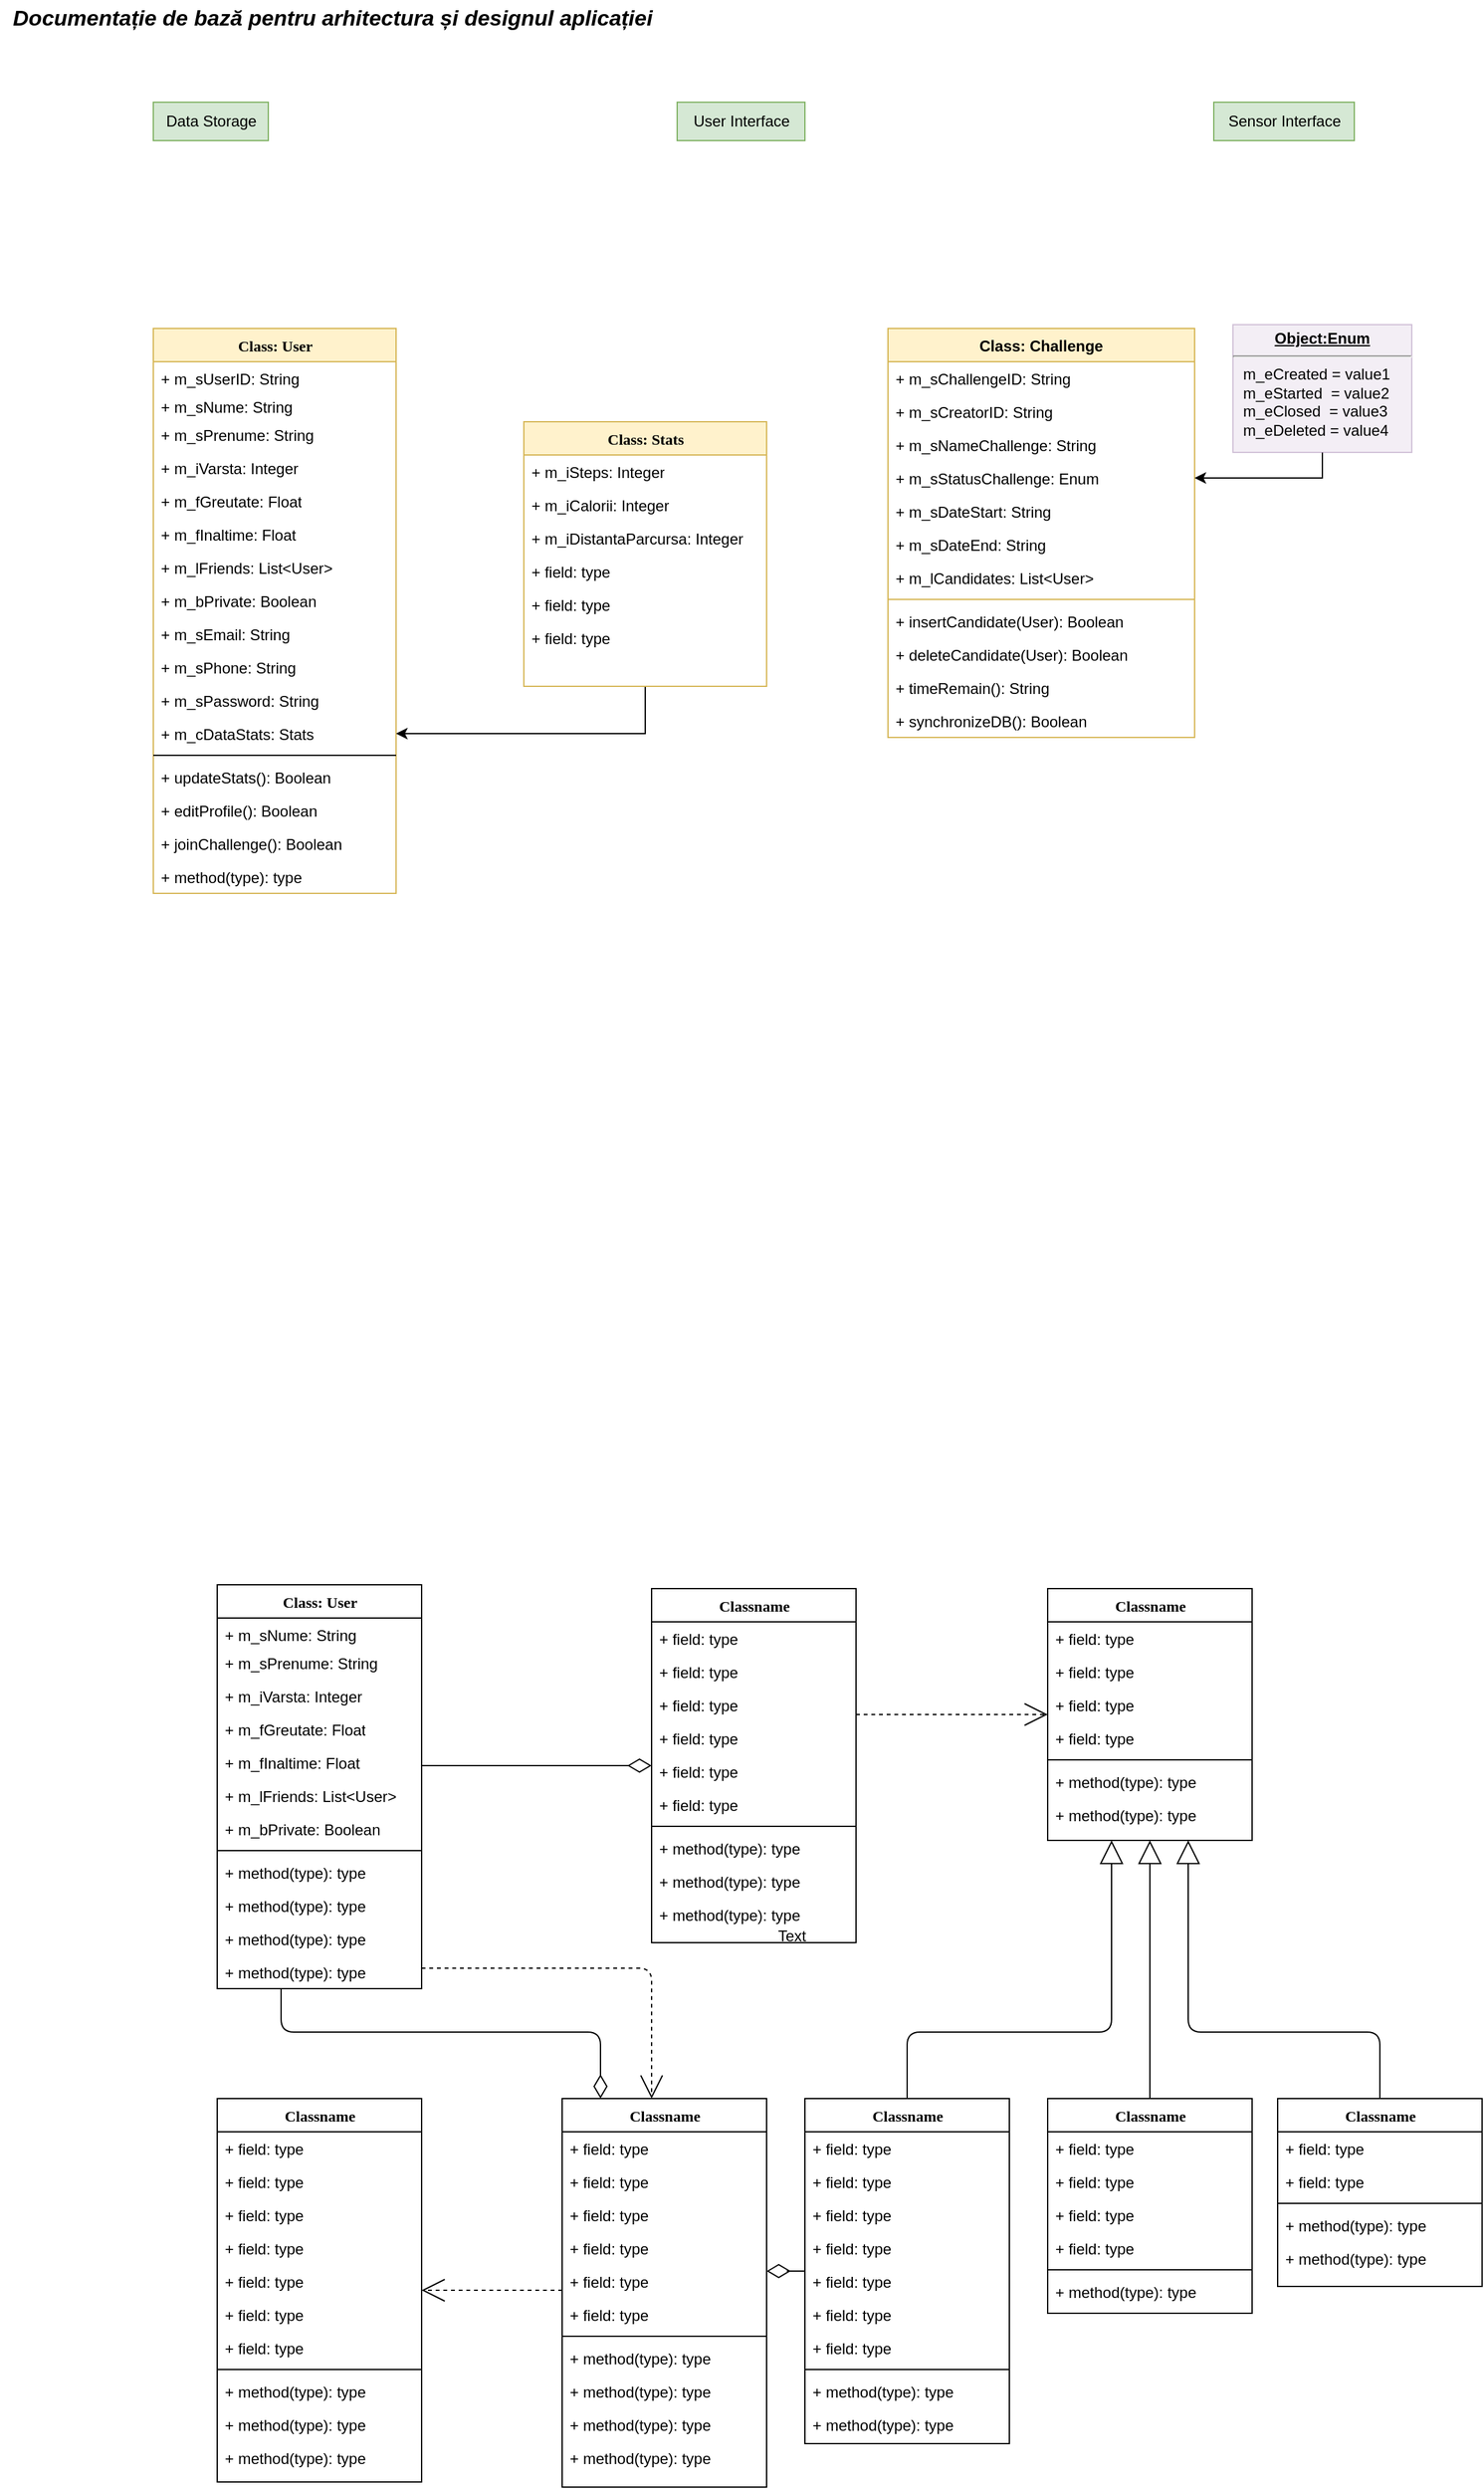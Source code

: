 <mxfile version="21.1.8" type="github">
  <diagram name="Page-1" id="9f46799a-70d6-7492-0946-bef42562c5a5">
    <mxGraphModel dx="1066" dy="688" grid="1" gridSize="10" guides="1" tooltips="1" connect="1" arrows="1" fold="1" page="1" pageScale="1" pageWidth="1100" pageHeight="850" background="none" math="0" shadow="0">
      <root>
        <mxCell id="0" />
        <mxCell id="1" parent="0" />
        <mxCell id="78961159f06e98e8-17" value="Class:&amp;nbsp;User" style="swimlane;html=1;fontStyle=1;align=center;verticalAlign=top;childLayout=stackLayout;horizontal=1;startSize=26;horizontalStack=0;resizeParent=1;resizeLast=0;collapsible=1;marginBottom=0;swimlaneFillColor=#ffffff;rounded=0;shadow=0;comic=0;labelBackgroundColor=none;strokeWidth=1;fillColor=#fff2cc;fontFamily=Verdana;fontSize=12;strokeColor=#d6b656;" parent="1" vertex="1">
          <mxGeometry x="130" y="267" width="190" height="442" as="geometry">
            <mxRectangle x="130" y="267" width="120" height="30" as="alternateBounds" />
          </mxGeometry>
        </mxCell>
        <mxCell id="PgpVy3qhjqFu6Ig5Q84F-208" value="+ m_sUserID: String" style="text;html=1;strokeColor=none;fillColor=none;align=left;verticalAlign=top;spacingLeft=4;spacingRight=4;whiteSpace=wrap;overflow=hidden;rotatable=0;points=[[0,0.5],[1,0.5]];portConstraint=eastwest;" vertex="1" parent="78961159f06e98e8-17">
          <mxGeometry y="26" width="190" height="22" as="geometry" />
        </mxCell>
        <mxCell id="78961159f06e98e8-21" value="+ m_sNume: String" style="text;html=1;strokeColor=none;fillColor=none;align=left;verticalAlign=top;spacingLeft=4;spacingRight=4;whiteSpace=wrap;overflow=hidden;rotatable=0;points=[[0,0.5],[1,0.5]];portConstraint=eastwest;" parent="78961159f06e98e8-17" vertex="1">
          <mxGeometry y="48" width="190" height="22" as="geometry" />
        </mxCell>
        <mxCell id="78961159f06e98e8-23" value="+ m_sPrenume: String" style="text;html=1;strokeColor=none;fillColor=none;align=left;verticalAlign=top;spacingLeft=4;spacingRight=4;whiteSpace=wrap;overflow=hidden;rotatable=0;points=[[0,0.5],[1,0.5]];portConstraint=eastwest;" parent="78961159f06e98e8-17" vertex="1">
          <mxGeometry y="70" width="190" height="26" as="geometry" />
        </mxCell>
        <mxCell id="78961159f06e98e8-25" value="+ m_iVarsta: Integer" style="text;html=1;strokeColor=none;fillColor=none;align=left;verticalAlign=top;spacingLeft=4;spacingRight=4;whiteSpace=wrap;overflow=hidden;rotatable=0;points=[[0,0.5],[1,0.5]];portConstraint=eastwest;" parent="78961159f06e98e8-17" vertex="1">
          <mxGeometry y="96" width="190" height="26" as="geometry" />
        </mxCell>
        <mxCell id="78961159f06e98e8-26" value="+ m_fGreutate: Float" style="text;html=1;strokeColor=none;fillColor=none;align=left;verticalAlign=top;spacingLeft=4;spacingRight=4;whiteSpace=wrap;overflow=hidden;rotatable=0;points=[[0,0.5],[1,0.5]];portConstraint=eastwest;" parent="78961159f06e98e8-17" vertex="1">
          <mxGeometry y="122" width="190" height="26" as="geometry" />
        </mxCell>
        <mxCell id="78961159f06e98e8-24" value="+ m_fInaltime: Float" style="text;html=1;strokeColor=none;fillColor=none;align=left;verticalAlign=top;spacingLeft=4;spacingRight=4;whiteSpace=wrap;overflow=hidden;rotatable=0;points=[[0,0.5],[1,0.5]];portConstraint=eastwest;" parent="78961159f06e98e8-17" vertex="1">
          <mxGeometry y="148" width="190" height="26" as="geometry" />
        </mxCell>
        <mxCell id="PgpVy3qhjqFu6Ig5Q84F-9" value="+ m_lFriends: List&amp;lt;User&amp;gt;" style="text;strokeColor=none;fillColor=none;align=left;verticalAlign=top;spacingLeft=4;spacingRight=4;overflow=hidden;rotatable=0;points=[[0,0.5],[1,0.5]];portConstraint=eastwest;whiteSpace=wrap;html=1;" vertex="1" parent="78961159f06e98e8-17">
          <mxGeometry y="174" width="190" height="26" as="geometry" />
        </mxCell>
        <mxCell id="PgpVy3qhjqFu6Ig5Q84F-10" value="+ m_bPrivate: Boolean" style="text;strokeColor=none;fillColor=none;align=left;verticalAlign=top;spacingLeft=4;spacingRight=4;overflow=hidden;rotatable=0;points=[[0,0.5],[1,0.5]];portConstraint=eastwest;whiteSpace=wrap;html=1;" vertex="1" parent="78961159f06e98e8-17">
          <mxGeometry y="200" width="190" height="26" as="geometry" />
        </mxCell>
        <mxCell id="PgpVy3qhjqFu6Ig5Q84F-209" value="+ m_sEmail: String" style="text;strokeColor=none;fillColor=none;align=left;verticalAlign=top;spacingLeft=4;spacingRight=4;overflow=hidden;rotatable=0;points=[[0,0.5],[1,0.5]];portConstraint=eastwest;whiteSpace=wrap;html=1;" vertex="1" parent="78961159f06e98e8-17">
          <mxGeometry y="226" width="190" height="26" as="geometry" />
        </mxCell>
        <mxCell id="PgpVy3qhjqFu6Ig5Q84F-210" value="+ m_sPhone: String" style="text;strokeColor=none;fillColor=none;align=left;verticalAlign=top;spacingLeft=4;spacingRight=4;overflow=hidden;rotatable=0;points=[[0,0.5],[1,0.5]];portConstraint=eastwest;whiteSpace=wrap;html=1;" vertex="1" parent="78961159f06e98e8-17">
          <mxGeometry y="252" width="190" height="26" as="geometry" />
        </mxCell>
        <mxCell id="PgpVy3qhjqFu6Ig5Q84F-211" value="+ m_sPassword: String" style="text;strokeColor=none;fillColor=none;align=left;verticalAlign=top;spacingLeft=4;spacingRight=4;overflow=hidden;rotatable=0;points=[[0,0.5],[1,0.5]];portConstraint=eastwest;whiteSpace=wrap;html=1;" vertex="1" parent="78961159f06e98e8-17">
          <mxGeometry y="278" width="190" height="26" as="geometry" />
        </mxCell>
        <mxCell id="PgpVy3qhjqFu6Ig5Q84F-212" value="+ m_cDataStats: Stats&amp;nbsp;" style="text;strokeColor=none;fillColor=none;align=left;verticalAlign=top;spacingLeft=4;spacingRight=4;overflow=hidden;rotatable=0;points=[[0,0.5],[1,0.5]];portConstraint=eastwest;whiteSpace=wrap;html=1;" vertex="1" parent="78961159f06e98e8-17">
          <mxGeometry y="304" width="190" height="26" as="geometry" />
        </mxCell>
        <mxCell id="78961159f06e98e8-19" value="" style="line;html=1;strokeWidth=1;fillColor=none;align=left;verticalAlign=middle;spacingTop=-1;spacingLeft=3;spacingRight=3;rotatable=0;labelPosition=right;points=[];portConstraint=eastwest;" parent="78961159f06e98e8-17" vertex="1">
          <mxGeometry y="330" width="190" height="8" as="geometry" />
        </mxCell>
        <mxCell id="78961159f06e98e8-20" value="+ updateStats(): Boolean" style="text;html=1;strokeColor=none;fillColor=none;align=left;verticalAlign=top;spacingLeft=4;spacingRight=4;whiteSpace=wrap;overflow=hidden;rotatable=0;points=[[0,0.5],[1,0.5]];portConstraint=eastwest;" parent="78961159f06e98e8-17" vertex="1">
          <mxGeometry y="338" width="190" height="26" as="geometry" />
        </mxCell>
        <mxCell id="78961159f06e98e8-27" value="+ editProfile(): Boolean" style="text;html=1;strokeColor=none;fillColor=none;align=left;verticalAlign=top;spacingLeft=4;spacingRight=4;whiteSpace=wrap;overflow=hidden;rotatable=0;points=[[0,0.5],[1,0.5]];portConstraint=eastwest;" parent="78961159f06e98e8-17" vertex="1">
          <mxGeometry y="364" width="190" height="26" as="geometry" />
        </mxCell>
        <mxCell id="PgpVy3qhjqFu6Ig5Q84F-15" value="+ joinChallenge(): Boolean" style="text;html=1;strokeColor=none;fillColor=none;align=left;verticalAlign=top;spacingLeft=4;spacingRight=4;whiteSpace=wrap;overflow=hidden;rotatable=0;points=[[0,0.5],[1,0.5]];portConstraint=eastwest;" vertex="1" parent="78961159f06e98e8-17">
          <mxGeometry y="390" width="190" height="26" as="geometry" />
        </mxCell>
        <mxCell id="PgpVy3qhjqFu6Ig5Q84F-12" value="+ method(type): type" style="text;html=1;strokeColor=none;fillColor=none;align=left;verticalAlign=top;spacingLeft=4;spacingRight=4;whiteSpace=wrap;overflow=hidden;rotatable=0;points=[[0,0.5],[1,0.5]];portConstraint=eastwest;" vertex="1" parent="78961159f06e98e8-17">
          <mxGeometry y="416" width="190" height="26" as="geometry" />
        </mxCell>
        <mxCell id="PgpVy3qhjqFu6Ig5Q84F-221" style="edgeStyle=orthogonalEdgeStyle;rounded=0;orthogonalLoop=1;jettySize=auto;html=1;" edge="1" parent="1" source="78961159f06e98e8-30" target="PgpVy3qhjqFu6Ig5Q84F-212">
          <mxGeometry relative="1" as="geometry" />
        </mxCell>
        <mxCell id="78961159f06e98e8-30" value="Class: Stats" style="swimlane;html=1;fontStyle=1;align=center;verticalAlign=top;childLayout=stackLayout;horizontal=1;startSize=26;horizontalStack=0;resizeParent=1;resizeLast=0;collapsible=1;marginBottom=0;swimlaneFillColor=#ffffff;rounded=0;shadow=0;comic=0;labelBackgroundColor=none;strokeWidth=1;fillColor=#fff2cc;fontFamily=Verdana;fontSize=12;strokeColor=#d6b656;" parent="1" vertex="1">
          <mxGeometry x="420" y="340" width="190" height="207" as="geometry" />
        </mxCell>
        <mxCell id="78961159f06e98e8-31" value="+ m_iSteps: Integer" style="text;html=1;strokeColor=none;fillColor=none;align=left;verticalAlign=top;spacingLeft=4;spacingRight=4;whiteSpace=wrap;overflow=hidden;rotatable=0;points=[[0,0.5],[1,0.5]];portConstraint=eastwest;" parent="78961159f06e98e8-30" vertex="1">
          <mxGeometry y="26" width="190" height="26" as="geometry" />
        </mxCell>
        <mxCell id="78961159f06e98e8-32" value="+ m_iCalorii: Integer" style="text;html=1;strokeColor=none;fillColor=none;align=left;verticalAlign=top;spacingLeft=4;spacingRight=4;whiteSpace=wrap;overflow=hidden;rotatable=0;points=[[0,0.5],[1,0.5]];portConstraint=eastwest;" parent="78961159f06e98e8-30" vertex="1">
          <mxGeometry y="52" width="190" height="26" as="geometry" />
        </mxCell>
        <mxCell id="78961159f06e98e8-33" value="+ m_iDistantaParcursa: Integer" style="text;html=1;strokeColor=none;fillColor=none;align=left;verticalAlign=top;spacingLeft=4;spacingRight=4;whiteSpace=wrap;overflow=hidden;rotatable=0;points=[[0,0.5],[1,0.5]];portConstraint=eastwest;" parent="78961159f06e98e8-30" vertex="1">
          <mxGeometry y="78" width="190" height="26" as="geometry" />
        </mxCell>
        <mxCell id="78961159f06e98e8-34" value="+ field: type" style="text;html=1;strokeColor=none;fillColor=none;align=left;verticalAlign=top;spacingLeft=4;spacingRight=4;whiteSpace=wrap;overflow=hidden;rotatable=0;points=[[0,0.5],[1,0.5]];portConstraint=eastwest;" parent="78961159f06e98e8-30" vertex="1">
          <mxGeometry y="104" width="190" height="26" as="geometry" />
        </mxCell>
        <mxCell id="78961159f06e98e8-36" value="+ field: type" style="text;html=1;strokeColor=none;fillColor=none;align=left;verticalAlign=top;spacingLeft=4;spacingRight=4;whiteSpace=wrap;overflow=hidden;rotatable=0;points=[[0,0.5],[1,0.5]];portConstraint=eastwest;" parent="78961159f06e98e8-30" vertex="1">
          <mxGeometry y="130" width="190" height="26" as="geometry" />
        </mxCell>
        <mxCell id="78961159f06e98e8-37" value="+ field: type" style="text;html=1;strokeColor=none;fillColor=none;align=left;verticalAlign=top;spacingLeft=4;spacingRight=4;whiteSpace=wrap;overflow=hidden;rotatable=0;points=[[0,0.5],[1,0.5]];portConstraint=eastwest;" parent="78961159f06e98e8-30" vertex="1">
          <mxGeometry y="156" width="190" height="26" as="geometry" />
        </mxCell>
        <mxCell id="PgpVy3qhjqFu6Ig5Q84F-3" value="&lt;b&gt;&lt;i&gt;&lt;font style=&quot;font-size: 17px;&quot;&gt;Documentație de bază pentru arhitectura și designul aplicației&lt;/font&gt;&lt;/i&gt;&lt;/b&gt;" style="text;html=1;align=center;verticalAlign=middle;resizable=0;points=[];autosize=1;strokeColor=none;fillColor=none;" vertex="1" parent="1">
          <mxGeometry x="10" y="10" width="520" height="30" as="geometry" />
        </mxCell>
        <mxCell id="PgpVy3qhjqFu6Ig5Q84F-4" value="Data Storage" style="text;html=1;align=center;verticalAlign=middle;resizable=0;points=[];autosize=1;strokeColor=#82b366;fillColor=#d5e8d4;" vertex="1" parent="1">
          <mxGeometry x="130" y="90" width="90" height="30" as="geometry" />
        </mxCell>
        <mxCell id="PgpVy3qhjqFu6Ig5Q84F-5" value="User Interface" style="text;html=1;align=center;verticalAlign=middle;resizable=0;points=[];autosize=1;strokeColor=#82b366;fillColor=#d5e8d4;" vertex="1" parent="1">
          <mxGeometry x="540" y="90" width="100" height="30" as="geometry" />
        </mxCell>
        <mxCell id="PgpVy3qhjqFu6Ig5Q84F-6" value="Sensor Interface" style="text;html=1;align=center;verticalAlign=middle;resizable=0;points=[];autosize=1;strokeColor=#82b366;fillColor=#d5e8d4;" vertex="1" parent="1">
          <mxGeometry x="960" y="90" width="110" height="30" as="geometry" />
        </mxCell>
        <mxCell id="PgpVy3qhjqFu6Ig5Q84F-106" style="edgeStyle=orthogonalEdgeStyle;html=1;labelBackgroundColor=none;startFill=0;startSize=8;endArrow=open;endFill=0;endSize=16;fontFamily=Verdana;fontSize=12;dashed=1;" edge="1" parent="1" source="PgpVy3qhjqFu6Ig5Q84F-108" target="PgpVy3qhjqFu6Ig5Q84F-155">
          <mxGeometry relative="1" as="geometry">
            <Array as="points">
              <mxPoint x="280" y="1550" />
              <mxPoint x="520" y="1550" />
            </Array>
          </mxGeometry>
        </mxCell>
        <mxCell id="PgpVy3qhjqFu6Ig5Q84F-107" style="edgeStyle=orthogonalEdgeStyle;html=1;labelBackgroundColor=none;startFill=0;startSize=8;endArrow=diamondThin;endFill=0;endSize=16;fontFamily=Verdana;fontSize=12;" edge="1" parent="1" source="PgpVy3qhjqFu6Ig5Q84F-108" target="PgpVy3qhjqFu6Ig5Q84F-155">
          <mxGeometry relative="1" as="geometry">
            <Array as="points">
              <mxPoint x="230" y="1600" />
              <mxPoint x="480" y="1600" />
            </Array>
          </mxGeometry>
        </mxCell>
        <mxCell id="PgpVy3qhjqFu6Ig5Q84F-108" value="Class:&amp;nbsp;User" style="swimlane;html=1;fontStyle=1;align=center;verticalAlign=top;childLayout=stackLayout;horizontal=1;startSize=26;horizontalStack=0;resizeParent=1;resizeLast=0;collapsible=1;marginBottom=0;swimlaneFillColor=#ffffff;rounded=0;shadow=0;comic=0;labelBackgroundColor=none;strokeWidth=1;fillColor=none;fontFamily=Verdana;fontSize=12" vertex="1" parent="1">
          <mxGeometry x="180" y="1250" width="160" height="316" as="geometry" />
        </mxCell>
        <mxCell id="PgpVy3qhjqFu6Ig5Q84F-109" value="+ m_sNume: String" style="text;html=1;strokeColor=none;fillColor=none;align=left;verticalAlign=top;spacingLeft=4;spacingRight=4;whiteSpace=wrap;overflow=hidden;rotatable=0;points=[[0,0.5],[1,0.5]];portConstraint=eastwest;" vertex="1" parent="PgpVy3qhjqFu6Ig5Q84F-108">
          <mxGeometry y="26" width="160" height="22" as="geometry" />
        </mxCell>
        <mxCell id="PgpVy3qhjqFu6Ig5Q84F-110" value="+ m_sPrenume: String" style="text;html=1;strokeColor=none;fillColor=none;align=left;verticalAlign=top;spacingLeft=4;spacingRight=4;whiteSpace=wrap;overflow=hidden;rotatable=0;points=[[0,0.5],[1,0.5]];portConstraint=eastwest;" vertex="1" parent="PgpVy3qhjqFu6Ig5Q84F-108">
          <mxGeometry y="48" width="160" height="26" as="geometry" />
        </mxCell>
        <mxCell id="PgpVy3qhjqFu6Ig5Q84F-111" value="+ m_iVarsta: Integer" style="text;html=1;strokeColor=none;fillColor=none;align=left;verticalAlign=top;spacingLeft=4;spacingRight=4;whiteSpace=wrap;overflow=hidden;rotatable=0;points=[[0,0.5],[1,0.5]];portConstraint=eastwest;" vertex="1" parent="PgpVy3qhjqFu6Ig5Q84F-108">
          <mxGeometry y="74" width="160" height="26" as="geometry" />
        </mxCell>
        <mxCell id="PgpVy3qhjqFu6Ig5Q84F-112" value="+ m_fGreutate: Float" style="text;html=1;strokeColor=none;fillColor=none;align=left;verticalAlign=top;spacingLeft=4;spacingRight=4;whiteSpace=wrap;overflow=hidden;rotatable=0;points=[[0,0.5],[1,0.5]];portConstraint=eastwest;" vertex="1" parent="PgpVy3qhjqFu6Ig5Q84F-108">
          <mxGeometry y="100" width="160" height="26" as="geometry" />
        </mxCell>
        <mxCell id="PgpVy3qhjqFu6Ig5Q84F-113" value="+ m_fInaltime: Float" style="text;html=1;strokeColor=none;fillColor=none;align=left;verticalAlign=top;spacingLeft=4;spacingRight=4;whiteSpace=wrap;overflow=hidden;rotatable=0;points=[[0,0.5],[1,0.5]];portConstraint=eastwest;" vertex="1" parent="PgpVy3qhjqFu6Ig5Q84F-108">
          <mxGeometry y="126" width="160" height="26" as="geometry" />
        </mxCell>
        <mxCell id="PgpVy3qhjqFu6Ig5Q84F-114" value="+ m_lFriends: List&amp;lt;User&amp;gt;" style="text;strokeColor=none;fillColor=none;align=left;verticalAlign=top;spacingLeft=4;spacingRight=4;overflow=hidden;rotatable=0;points=[[0,0.5],[1,0.5]];portConstraint=eastwest;whiteSpace=wrap;html=1;" vertex="1" parent="PgpVy3qhjqFu6Ig5Q84F-108">
          <mxGeometry y="152" width="160" height="26" as="geometry" />
        </mxCell>
        <mxCell id="PgpVy3qhjqFu6Ig5Q84F-115" value="+ m_bPrivate: Boolean" style="text;strokeColor=none;fillColor=none;align=left;verticalAlign=top;spacingLeft=4;spacingRight=4;overflow=hidden;rotatable=0;points=[[0,0.5],[1,0.5]];portConstraint=eastwest;whiteSpace=wrap;html=1;" vertex="1" parent="PgpVy3qhjqFu6Ig5Q84F-108">
          <mxGeometry y="178" width="160" height="26" as="geometry" />
        </mxCell>
        <mxCell id="PgpVy3qhjqFu6Ig5Q84F-116" value="" style="line;html=1;strokeWidth=1;fillColor=none;align=left;verticalAlign=middle;spacingTop=-1;spacingLeft=3;spacingRight=3;rotatable=0;labelPosition=right;points=[];portConstraint=eastwest;" vertex="1" parent="PgpVy3qhjqFu6Ig5Q84F-108">
          <mxGeometry y="204" width="160" height="8" as="geometry" />
        </mxCell>
        <mxCell id="PgpVy3qhjqFu6Ig5Q84F-117" value="+ method(type): type" style="text;html=1;strokeColor=none;fillColor=none;align=left;verticalAlign=top;spacingLeft=4;spacingRight=4;whiteSpace=wrap;overflow=hidden;rotatable=0;points=[[0,0.5],[1,0.5]];portConstraint=eastwest;" vertex="1" parent="PgpVy3qhjqFu6Ig5Q84F-108">
          <mxGeometry y="212" width="160" height="26" as="geometry" />
        </mxCell>
        <mxCell id="PgpVy3qhjqFu6Ig5Q84F-118" value="+ method(type): type" style="text;html=1;strokeColor=none;fillColor=none;align=left;verticalAlign=top;spacingLeft=4;spacingRight=4;whiteSpace=wrap;overflow=hidden;rotatable=0;points=[[0,0.5],[1,0.5]];portConstraint=eastwest;" vertex="1" parent="PgpVy3qhjqFu6Ig5Q84F-108">
          <mxGeometry y="238" width="160" height="26" as="geometry" />
        </mxCell>
        <mxCell id="PgpVy3qhjqFu6Ig5Q84F-119" value="+ method(type): type" style="text;html=1;strokeColor=none;fillColor=none;align=left;verticalAlign=top;spacingLeft=4;spacingRight=4;whiteSpace=wrap;overflow=hidden;rotatable=0;points=[[0,0.5],[1,0.5]];portConstraint=eastwest;" vertex="1" parent="PgpVy3qhjqFu6Ig5Q84F-108">
          <mxGeometry y="264" width="160" height="26" as="geometry" />
        </mxCell>
        <mxCell id="PgpVy3qhjqFu6Ig5Q84F-120" value="+ method(type): type" style="text;html=1;strokeColor=none;fillColor=none;align=left;verticalAlign=top;spacingLeft=4;spacingRight=4;whiteSpace=wrap;overflow=hidden;rotatable=0;points=[[0,0.5],[1,0.5]];portConstraint=eastwest;" vertex="1" parent="PgpVy3qhjqFu6Ig5Q84F-108">
          <mxGeometry y="290" width="160" height="26" as="geometry" />
        </mxCell>
        <mxCell id="PgpVy3qhjqFu6Ig5Q84F-121" style="edgeStyle=elbowEdgeStyle;html=1;labelBackgroundColor=none;startFill=0;startSize=8;endArrow=open;endFill=0;endSize=16;fontFamily=Verdana;fontSize=12;elbow=vertical;dashed=1;" edge="1" parent="1" source="PgpVy3qhjqFu6Ig5Q84F-122" target="PgpVy3qhjqFu6Ig5Q84F-133">
          <mxGeometry relative="1" as="geometry" />
        </mxCell>
        <mxCell id="PgpVy3qhjqFu6Ig5Q84F-122" value="Classname" style="swimlane;html=1;fontStyle=1;align=center;verticalAlign=top;childLayout=stackLayout;horizontal=1;startSize=26;horizontalStack=0;resizeParent=1;resizeLast=0;collapsible=1;marginBottom=0;swimlaneFillColor=#ffffff;rounded=0;shadow=0;comic=0;labelBackgroundColor=none;strokeWidth=1;fillColor=none;fontFamily=Verdana;fontSize=12" vertex="1" parent="1">
          <mxGeometry x="520" y="1253" width="160" height="277" as="geometry" />
        </mxCell>
        <mxCell id="PgpVy3qhjqFu6Ig5Q84F-123" value="+ field: type" style="text;html=1;strokeColor=none;fillColor=none;align=left;verticalAlign=top;spacingLeft=4;spacingRight=4;whiteSpace=wrap;overflow=hidden;rotatable=0;points=[[0,0.5],[1,0.5]];portConstraint=eastwest;" vertex="1" parent="PgpVy3qhjqFu6Ig5Q84F-122">
          <mxGeometry y="26" width="160" height="26" as="geometry" />
        </mxCell>
        <mxCell id="PgpVy3qhjqFu6Ig5Q84F-124" value="+ field: type" style="text;html=1;strokeColor=none;fillColor=none;align=left;verticalAlign=top;spacingLeft=4;spacingRight=4;whiteSpace=wrap;overflow=hidden;rotatable=0;points=[[0,0.5],[1,0.5]];portConstraint=eastwest;" vertex="1" parent="PgpVy3qhjqFu6Ig5Q84F-122">
          <mxGeometry y="52" width="160" height="26" as="geometry" />
        </mxCell>
        <mxCell id="PgpVy3qhjqFu6Ig5Q84F-125" value="+ field: type" style="text;html=1;strokeColor=none;fillColor=none;align=left;verticalAlign=top;spacingLeft=4;spacingRight=4;whiteSpace=wrap;overflow=hidden;rotatable=0;points=[[0,0.5],[1,0.5]];portConstraint=eastwest;" vertex="1" parent="PgpVy3qhjqFu6Ig5Q84F-122">
          <mxGeometry y="78" width="160" height="26" as="geometry" />
        </mxCell>
        <mxCell id="PgpVy3qhjqFu6Ig5Q84F-126" value="+ field: type" style="text;html=1;strokeColor=none;fillColor=none;align=left;verticalAlign=top;spacingLeft=4;spacingRight=4;whiteSpace=wrap;overflow=hidden;rotatable=0;points=[[0,0.5],[1,0.5]];portConstraint=eastwest;" vertex="1" parent="PgpVy3qhjqFu6Ig5Q84F-122">
          <mxGeometry y="104" width="160" height="26" as="geometry" />
        </mxCell>
        <mxCell id="PgpVy3qhjqFu6Ig5Q84F-127" value="+ field: type" style="text;html=1;strokeColor=none;fillColor=none;align=left;verticalAlign=top;spacingLeft=4;spacingRight=4;whiteSpace=wrap;overflow=hidden;rotatable=0;points=[[0,0.5],[1,0.5]];portConstraint=eastwest;" vertex="1" parent="PgpVy3qhjqFu6Ig5Q84F-122">
          <mxGeometry y="130" width="160" height="26" as="geometry" />
        </mxCell>
        <mxCell id="PgpVy3qhjqFu6Ig5Q84F-128" value="+ field: type" style="text;html=1;strokeColor=none;fillColor=none;align=left;verticalAlign=top;spacingLeft=4;spacingRight=4;whiteSpace=wrap;overflow=hidden;rotatable=0;points=[[0,0.5],[1,0.5]];portConstraint=eastwest;" vertex="1" parent="PgpVy3qhjqFu6Ig5Q84F-122">
          <mxGeometry y="156" width="160" height="26" as="geometry" />
        </mxCell>
        <mxCell id="PgpVy3qhjqFu6Ig5Q84F-129" value="" style="line;html=1;strokeWidth=1;fillColor=none;align=left;verticalAlign=middle;spacingTop=-1;spacingLeft=3;spacingRight=3;rotatable=0;labelPosition=right;points=[];portConstraint=eastwest;" vertex="1" parent="PgpVy3qhjqFu6Ig5Q84F-122">
          <mxGeometry y="182" width="160" height="8" as="geometry" />
        </mxCell>
        <mxCell id="PgpVy3qhjqFu6Ig5Q84F-130" value="+ method(type): type" style="text;html=1;strokeColor=none;fillColor=none;align=left;verticalAlign=top;spacingLeft=4;spacingRight=4;whiteSpace=wrap;overflow=hidden;rotatable=0;points=[[0,0.5],[1,0.5]];portConstraint=eastwest;" vertex="1" parent="PgpVy3qhjqFu6Ig5Q84F-122">
          <mxGeometry y="190" width="160" height="26" as="geometry" />
        </mxCell>
        <mxCell id="PgpVy3qhjqFu6Ig5Q84F-131" value="+ method(type): type" style="text;html=1;strokeColor=none;fillColor=none;align=left;verticalAlign=top;spacingLeft=4;spacingRight=4;whiteSpace=wrap;overflow=hidden;rotatable=0;points=[[0,0.5],[1,0.5]];portConstraint=eastwest;" vertex="1" parent="PgpVy3qhjqFu6Ig5Q84F-122">
          <mxGeometry y="216" width="160" height="26" as="geometry" />
        </mxCell>
        <mxCell id="PgpVy3qhjqFu6Ig5Q84F-132" value="+ method(type): type" style="text;html=1;strokeColor=none;fillColor=none;align=left;verticalAlign=top;spacingLeft=4;spacingRight=4;whiteSpace=wrap;overflow=hidden;rotatable=0;points=[[0,0.5],[1,0.5]];portConstraint=eastwest;" vertex="1" parent="PgpVy3qhjqFu6Ig5Q84F-122">
          <mxGeometry y="242" width="160" height="26" as="geometry" />
        </mxCell>
        <mxCell id="PgpVy3qhjqFu6Ig5Q84F-133" value="Classname" style="swimlane;html=1;fontStyle=1;align=center;verticalAlign=top;childLayout=stackLayout;horizontal=1;startSize=26;horizontalStack=0;resizeParent=1;resizeLast=0;collapsible=1;marginBottom=0;swimlaneFillColor=#ffffff;rounded=0;shadow=0;comic=0;labelBackgroundColor=none;strokeWidth=1;fillColor=none;fontFamily=Verdana;fontSize=12" vertex="1" parent="1">
          <mxGeometry x="830" y="1253" width="160" height="197" as="geometry" />
        </mxCell>
        <mxCell id="PgpVy3qhjqFu6Ig5Q84F-134" value="+ field: type" style="text;html=1;strokeColor=none;fillColor=none;align=left;verticalAlign=top;spacingLeft=4;spacingRight=4;whiteSpace=wrap;overflow=hidden;rotatable=0;points=[[0,0.5],[1,0.5]];portConstraint=eastwest;" vertex="1" parent="PgpVy3qhjqFu6Ig5Q84F-133">
          <mxGeometry y="26" width="160" height="26" as="geometry" />
        </mxCell>
        <mxCell id="PgpVy3qhjqFu6Ig5Q84F-135" value="+ field: type" style="text;html=1;strokeColor=none;fillColor=none;align=left;verticalAlign=top;spacingLeft=4;spacingRight=4;whiteSpace=wrap;overflow=hidden;rotatable=0;points=[[0,0.5],[1,0.5]];portConstraint=eastwest;" vertex="1" parent="PgpVy3qhjqFu6Ig5Q84F-133">
          <mxGeometry y="52" width="160" height="26" as="geometry" />
        </mxCell>
        <mxCell id="PgpVy3qhjqFu6Ig5Q84F-136" value="+ field: type" style="text;html=1;strokeColor=none;fillColor=none;align=left;verticalAlign=top;spacingLeft=4;spacingRight=4;whiteSpace=wrap;overflow=hidden;rotatable=0;points=[[0,0.5],[1,0.5]];portConstraint=eastwest;" vertex="1" parent="PgpVy3qhjqFu6Ig5Q84F-133">
          <mxGeometry y="78" width="160" height="26" as="geometry" />
        </mxCell>
        <mxCell id="PgpVy3qhjqFu6Ig5Q84F-137" value="+ field: type" style="text;html=1;strokeColor=none;fillColor=none;align=left;verticalAlign=top;spacingLeft=4;spacingRight=4;whiteSpace=wrap;overflow=hidden;rotatable=0;points=[[0,0.5],[1,0.5]];portConstraint=eastwest;" vertex="1" parent="PgpVy3qhjqFu6Ig5Q84F-133">
          <mxGeometry y="104" width="160" height="26" as="geometry" />
        </mxCell>
        <mxCell id="PgpVy3qhjqFu6Ig5Q84F-138" value="" style="line;html=1;strokeWidth=1;fillColor=none;align=left;verticalAlign=middle;spacingTop=-1;spacingLeft=3;spacingRight=3;rotatable=0;labelPosition=right;points=[];portConstraint=eastwest;" vertex="1" parent="PgpVy3qhjqFu6Ig5Q84F-133">
          <mxGeometry y="130" width="160" height="8" as="geometry" />
        </mxCell>
        <mxCell id="PgpVy3qhjqFu6Ig5Q84F-139" value="+ method(type): type" style="text;html=1;strokeColor=none;fillColor=none;align=left;verticalAlign=top;spacingLeft=4;spacingRight=4;whiteSpace=wrap;overflow=hidden;rotatable=0;points=[[0,0.5],[1,0.5]];portConstraint=eastwest;" vertex="1" parent="PgpVy3qhjqFu6Ig5Q84F-133">
          <mxGeometry y="138" width="160" height="26" as="geometry" />
        </mxCell>
        <mxCell id="PgpVy3qhjqFu6Ig5Q84F-140" value="+ method(type): type" style="text;html=1;strokeColor=none;fillColor=none;align=left;verticalAlign=top;spacingLeft=4;spacingRight=4;whiteSpace=wrap;overflow=hidden;rotatable=0;points=[[0,0.5],[1,0.5]];portConstraint=eastwest;" vertex="1" parent="PgpVy3qhjqFu6Ig5Q84F-133">
          <mxGeometry y="164" width="160" height="26" as="geometry" />
        </mxCell>
        <mxCell id="PgpVy3qhjqFu6Ig5Q84F-141" style="edgeStyle=elbowEdgeStyle;html=1;labelBackgroundColor=none;startFill=0;startSize=8;endArrow=open;endFill=0;endSize=16;fontFamily=Verdana;fontSize=12;elbow=vertical;dashed=1;" edge="1" parent="1" source="PgpVy3qhjqFu6Ig5Q84F-155" target="PgpVy3qhjqFu6Ig5Q84F-142">
          <mxGeometry relative="1" as="geometry" />
        </mxCell>
        <mxCell id="PgpVy3qhjqFu6Ig5Q84F-142" value="Classname" style="swimlane;html=1;fontStyle=1;align=center;verticalAlign=top;childLayout=stackLayout;horizontal=1;startSize=26;horizontalStack=0;resizeParent=1;resizeLast=0;collapsible=1;marginBottom=0;swimlaneFillColor=#ffffff;rounded=0;shadow=0;comic=0;labelBackgroundColor=none;strokeWidth=1;fillColor=none;fontFamily=Verdana;fontSize=12" vertex="1" parent="1">
          <mxGeometry x="180" y="1652" width="160" height="300" as="geometry" />
        </mxCell>
        <mxCell id="PgpVy3qhjqFu6Ig5Q84F-143" value="+ field: type" style="text;html=1;strokeColor=none;fillColor=none;align=left;verticalAlign=top;spacingLeft=4;spacingRight=4;whiteSpace=wrap;overflow=hidden;rotatable=0;points=[[0,0.5],[1,0.5]];portConstraint=eastwest;" vertex="1" parent="PgpVy3qhjqFu6Ig5Q84F-142">
          <mxGeometry y="26" width="160" height="26" as="geometry" />
        </mxCell>
        <mxCell id="PgpVy3qhjqFu6Ig5Q84F-144" value="+ field: type" style="text;html=1;strokeColor=none;fillColor=none;align=left;verticalAlign=top;spacingLeft=4;spacingRight=4;whiteSpace=wrap;overflow=hidden;rotatable=0;points=[[0,0.5],[1,0.5]];portConstraint=eastwest;" vertex="1" parent="PgpVy3qhjqFu6Ig5Q84F-142">
          <mxGeometry y="52" width="160" height="26" as="geometry" />
        </mxCell>
        <mxCell id="PgpVy3qhjqFu6Ig5Q84F-145" value="+ field: type" style="text;html=1;strokeColor=none;fillColor=none;align=left;verticalAlign=top;spacingLeft=4;spacingRight=4;whiteSpace=wrap;overflow=hidden;rotatable=0;points=[[0,0.5],[1,0.5]];portConstraint=eastwest;" vertex="1" parent="PgpVy3qhjqFu6Ig5Q84F-142">
          <mxGeometry y="78" width="160" height="26" as="geometry" />
        </mxCell>
        <mxCell id="PgpVy3qhjqFu6Ig5Q84F-146" value="+ field: type" style="text;html=1;strokeColor=none;fillColor=none;align=left;verticalAlign=top;spacingLeft=4;spacingRight=4;whiteSpace=wrap;overflow=hidden;rotatable=0;points=[[0,0.5],[1,0.5]];portConstraint=eastwest;" vertex="1" parent="PgpVy3qhjqFu6Ig5Q84F-142">
          <mxGeometry y="104" width="160" height="26" as="geometry" />
        </mxCell>
        <mxCell id="PgpVy3qhjqFu6Ig5Q84F-147" value="+ field: type" style="text;html=1;strokeColor=none;fillColor=none;align=left;verticalAlign=top;spacingLeft=4;spacingRight=4;whiteSpace=wrap;overflow=hidden;rotatable=0;points=[[0,0.5],[1,0.5]];portConstraint=eastwest;" vertex="1" parent="PgpVy3qhjqFu6Ig5Q84F-142">
          <mxGeometry y="130" width="160" height="26" as="geometry" />
        </mxCell>
        <mxCell id="PgpVy3qhjqFu6Ig5Q84F-148" value="+ field: type" style="text;html=1;strokeColor=none;fillColor=none;align=left;verticalAlign=top;spacingLeft=4;spacingRight=4;whiteSpace=wrap;overflow=hidden;rotatable=0;points=[[0,0.5],[1,0.5]];portConstraint=eastwest;" vertex="1" parent="PgpVy3qhjqFu6Ig5Q84F-142">
          <mxGeometry y="156" width="160" height="26" as="geometry" />
        </mxCell>
        <mxCell id="PgpVy3qhjqFu6Ig5Q84F-149" value="+ field: type" style="text;html=1;strokeColor=none;fillColor=none;align=left;verticalAlign=top;spacingLeft=4;spacingRight=4;whiteSpace=wrap;overflow=hidden;rotatable=0;points=[[0,0.5],[1,0.5]];portConstraint=eastwest;" vertex="1" parent="PgpVy3qhjqFu6Ig5Q84F-142">
          <mxGeometry y="182" width="160" height="26" as="geometry" />
        </mxCell>
        <mxCell id="PgpVy3qhjqFu6Ig5Q84F-150" value="" style="line;html=1;strokeWidth=1;fillColor=none;align=left;verticalAlign=middle;spacingTop=-1;spacingLeft=3;spacingRight=3;rotatable=0;labelPosition=right;points=[];portConstraint=eastwest;" vertex="1" parent="PgpVy3qhjqFu6Ig5Q84F-142">
          <mxGeometry y="208" width="160" height="8" as="geometry" />
        </mxCell>
        <mxCell id="PgpVy3qhjqFu6Ig5Q84F-151" value="+ method(type): type" style="text;html=1;strokeColor=none;fillColor=none;align=left;verticalAlign=top;spacingLeft=4;spacingRight=4;whiteSpace=wrap;overflow=hidden;rotatable=0;points=[[0,0.5],[1,0.5]];portConstraint=eastwest;" vertex="1" parent="PgpVy3qhjqFu6Ig5Q84F-142">
          <mxGeometry y="216" width="160" height="26" as="geometry" />
        </mxCell>
        <mxCell id="PgpVy3qhjqFu6Ig5Q84F-152" value="+ method(type): type" style="text;html=1;strokeColor=none;fillColor=none;align=left;verticalAlign=top;spacingLeft=4;spacingRight=4;whiteSpace=wrap;overflow=hidden;rotatable=0;points=[[0,0.5],[1,0.5]];portConstraint=eastwest;" vertex="1" parent="PgpVy3qhjqFu6Ig5Q84F-142">
          <mxGeometry y="242" width="160" height="26" as="geometry" />
        </mxCell>
        <mxCell id="PgpVy3qhjqFu6Ig5Q84F-153" value="+ method(type): type" style="text;html=1;strokeColor=none;fillColor=none;align=left;verticalAlign=top;spacingLeft=4;spacingRight=4;whiteSpace=wrap;overflow=hidden;rotatable=0;points=[[0,0.5],[1,0.5]];portConstraint=eastwest;" vertex="1" parent="PgpVy3qhjqFu6Ig5Q84F-142">
          <mxGeometry y="268" width="160" height="26" as="geometry" />
        </mxCell>
        <mxCell id="PgpVy3qhjqFu6Ig5Q84F-154" style="edgeStyle=elbowEdgeStyle;html=1;labelBackgroundColor=none;startFill=0;startSize=8;endArrow=diamondThin;endFill=0;endSize=16;fontFamily=Verdana;fontSize=12;elbow=vertical;" edge="1" parent="1" source="PgpVy3qhjqFu6Ig5Q84F-168" target="PgpVy3qhjqFu6Ig5Q84F-155">
          <mxGeometry relative="1" as="geometry" />
        </mxCell>
        <mxCell id="PgpVy3qhjqFu6Ig5Q84F-155" value="Classname" style="swimlane;html=1;fontStyle=1;align=center;verticalAlign=top;childLayout=stackLayout;horizontal=1;startSize=26;horizontalStack=0;resizeParent=1;resizeLast=0;collapsible=1;marginBottom=0;swimlaneFillColor=#ffffff;rounded=0;shadow=0;comic=0;labelBackgroundColor=none;strokeWidth=1;fillColor=none;fontFamily=Verdana;fontSize=12" vertex="1" parent="1">
          <mxGeometry x="450" y="1652" width="160" height="304" as="geometry" />
        </mxCell>
        <mxCell id="PgpVy3qhjqFu6Ig5Q84F-156" value="+ field: type" style="text;html=1;strokeColor=none;fillColor=none;align=left;verticalAlign=top;spacingLeft=4;spacingRight=4;whiteSpace=wrap;overflow=hidden;rotatable=0;points=[[0,0.5],[1,0.5]];portConstraint=eastwest;" vertex="1" parent="PgpVy3qhjqFu6Ig5Q84F-155">
          <mxGeometry y="26" width="160" height="26" as="geometry" />
        </mxCell>
        <mxCell id="PgpVy3qhjqFu6Ig5Q84F-157" value="+ field: type" style="text;html=1;strokeColor=none;fillColor=none;align=left;verticalAlign=top;spacingLeft=4;spacingRight=4;whiteSpace=wrap;overflow=hidden;rotatable=0;points=[[0,0.5],[1,0.5]];portConstraint=eastwest;" vertex="1" parent="PgpVy3qhjqFu6Ig5Q84F-155">
          <mxGeometry y="52" width="160" height="26" as="geometry" />
        </mxCell>
        <mxCell id="PgpVy3qhjqFu6Ig5Q84F-158" value="+ field: type" style="text;html=1;strokeColor=none;fillColor=none;align=left;verticalAlign=top;spacingLeft=4;spacingRight=4;whiteSpace=wrap;overflow=hidden;rotatable=0;points=[[0,0.5],[1,0.5]];portConstraint=eastwest;" vertex="1" parent="PgpVy3qhjqFu6Ig5Q84F-155">
          <mxGeometry y="78" width="160" height="26" as="geometry" />
        </mxCell>
        <mxCell id="PgpVy3qhjqFu6Ig5Q84F-159" value="+ field: type" style="text;html=1;strokeColor=none;fillColor=none;align=left;verticalAlign=top;spacingLeft=4;spacingRight=4;whiteSpace=wrap;overflow=hidden;rotatable=0;points=[[0,0.5],[1,0.5]];portConstraint=eastwest;" vertex="1" parent="PgpVy3qhjqFu6Ig5Q84F-155">
          <mxGeometry y="104" width="160" height="26" as="geometry" />
        </mxCell>
        <mxCell id="PgpVy3qhjqFu6Ig5Q84F-160" value="+ field: type" style="text;html=1;strokeColor=none;fillColor=none;align=left;verticalAlign=top;spacingLeft=4;spacingRight=4;whiteSpace=wrap;overflow=hidden;rotatable=0;points=[[0,0.5],[1,0.5]];portConstraint=eastwest;" vertex="1" parent="PgpVy3qhjqFu6Ig5Q84F-155">
          <mxGeometry y="130" width="160" height="26" as="geometry" />
        </mxCell>
        <mxCell id="PgpVy3qhjqFu6Ig5Q84F-161" value="+ field: type" style="text;html=1;strokeColor=none;fillColor=none;align=left;verticalAlign=top;spacingLeft=4;spacingRight=4;whiteSpace=wrap;overflow=hidden;rotatable=0;points=[[0,0.5],[1,0.5]];portConstraint=eastwest;" vertex="1" parent="PgpVy3qhjqFu6Ig5Q84F-155">
          <mxGeometry y="156" width="160" height="26" as="geometry" />
        </mxCell>
        <mxCell id="PgpVy3qhjqFu6Ig5Q84F-162" value="" style="line;html=1;strokeWidth=1;fillColor=none;align=left;verticalAlign=middle;spacingTop=-1;spacingLeft=3;spacingRight=3;rotatable=0;labelPosition=right;points=[];portConstraint=eastwest;" vertex="1" parent="PgpVy3qhjqFu6Ig5Q84F-155">
          <mxGeometry y="182" width="160" height="8" as="geometry" />
        </mxCell>
        <mxCell id="PgpVy3qhjqFu6Ig5Q84F-163" value="+ method(type): type" style="text;html=1;strokeColor=none;fillColor=none;align=left;verticalAlign=top;spacingLeft=4;spacingRight=4;whiteSpace=wrap;overflow=hidden;rotatable=0;points=[[0,0.5],[1,0.5]];portConstraint=eastwest;" vertex="1" parent="PgpVy3qhjqFu6Ig5Q84F-155">
          <mxGeometry y="190" width="160" height="26" as="geometry" />
        </mxCell>
        <mxCell id="PgpVy3qhjqFu6Ig5Q84F-164" value="+ method(type): type" style="text;html=1;strokeColor=none;fillColor=none;align=left;verticalAlign=top;spacingLeft=4;spacingRight=4;whiteSpace=wrap;overflow=hidden;rotatable=0;points=[[0,0.5],[1,0.5]];portConstraint=eastwest;" vertex="1" parent="PgpVy3qhjqFu6Ig5Q84F-155">
          <mxGeometry y="216" width="160" height="26" as="geometry" />
        </mxCell>
        <mxCell id="PgpVy3qhjqFu6Ig5Q84F-165" value="+ method(type): type" style="text;html=1;strokeColor=none;fillColor=none;align=left;verticalAlign=top;spacingLeft=4;spacingRight=4;whiteSpace=wrap;overflow=hidden;rotatable=0;points=[[0,0.5],[1,0.5]];portConstraint=eastwest;" vertex="1" parent="PgpVy3qhjqFu6Ig5Q84F-155">
          <mxGeometry y="242" width="160" height="26" as="geometry" />
        </mxCell>
        <mxCell id="PgpVy3qhjqFu6Ig5Q84F-166" value="+ method(type): type" style="text;html=1;strokeColor=none;fillColor=none;align=left;verticalAlign=top;spacingLeft=4;spacingRight=4;whiteSpace=wrap;overflow=hidden;rotatable=0;points=[[0,0.5],[1,0.5]];portConstraint=eastwest;" vertex="1" parent="PgpVy3qhjqFu6Ig5Q84F-155">
          <mxGeometry y="268" width="160" height="26" as="geometry" />
        </mxCell>
        <mxCell id="PgpVy3qhjqFu6Ig5Q84F-167" style="edgeStyle=orthogonalEdgeStyle;html=1;labelBackgroundColor=none;startFill=0;startSize=8;endArrow=block;endFill=0;endSize=16;fontFamily=Verdana;fontSize=12;" edge="1" parent="1" source="PgpVy3qhjqFu6Ig5Q84F-168" target="PgpVy3qhjqFu6Ig5Q84F-133">
          <mxGeometry relative="1" as="geometry">
            <Array as="points">
              <mxPoint x="720" y="1600" />
              <mxPoint x="880" y="1600" />
            </Array>
          </mxGeometry>
        </mxCell>
        <mxCell id="PgpVy3qhjqFu6Ig5Q84F-168" value="Classname" style="swimlane;html=1;fontStyle=1;align=center;verticalAlign=top;childLayout=stackLayout;horizontal=1;startSize=26;horizontalStack=0;resizeParent=1;resizeLast=0;collapsible=1;marginBottom=0;swimlaneFillColor=#ffffff;rounded=0;shadow=0;comic=0;labelBackgroundColor=none;strokeWidth=1;fillColor=none;fontFamily=Verdana;fontSize=12" vertex="1" parent="1">
          <mxGeometry x="640" y="1652" width="160" height="270" as="geometry" />
        </mxCell>
        <mxCell id="PgpVy3qhjqFu6Ig5Q84F-169" value="+ field: type" style="text;html=1;strokeColor=none;fillColor=none;align=left;verticalAlign=top;spacingLeft=4;spacingRight=4;whiteSpace=wrap;overflow=hidden;rotatable=0;points=[[0,0.5],[1,0.5]];portConstraint=eastwest;" vertex="1" parent="PgpVy3qhjqFu6Ig5Q84F-168">
          <mxGeometry y="26" width="160" height="26" as="geometry" />
        </mxCell>
        <mxCell id="PgpVy3qhjqFu6Ig5Q84F-170" value="+ field: type" style="text;html=1;strokeColor=none;fillColor=none;align=left;verticalAlign=top;spacingLeft=4;spacingRight=4;whiteSpace=wrap;overflow=hidden;rotatable=0;points=[[0,0.5],[1,0.5]];portConstraint=eastwest;" vertex="1" parent="PgpVy3qhjqFu6Ig5Q84F-168">
          <mxGeometry y="52" width="160" height="26" as="geometry" />
        </mxCell>
        <mxCell id="PgpVy3qhjqFu6Ig5Q84F-171" value="+ field: type" style="text;html=1;strokeColor=none;fillColor=none;align=left;verticalAlign=top;spacingLeft=4;spacingRight=4;whiteSpace=wrap;overflow=hidden;rotatable=0;points=[[0,0.5],[1,0.5]];portConstraint=eastwest;" vertex="1" parent="PgpVy3qhjqFu6Ig5Q84F-168">
          <mxGeometry y="78" width="160" height="26" as="geometry" />
        </mxCell>
        <mxCell id="PgpVy3qhjqFu6Ig5Q84F-172" value="+ field: type" style="text;html=1;strokeColor=none;fillColor=none;align=left;verticalAlign=top;spacingLeft=4;spacingRight=4;whiteSpace=wrap;overflow=hidden;rotatable=0;points=[[0,0.5],[1,0.5]];portConstraint=eastwest;" vertex="1" parent="PgpVy3qhjqFu6Ig5Q84F-168">
          <mxGeometry y="104" width="160" height="26" as="geometry" />
        </mxCell>
        <mxCell id="PgpVy3qhjqFu6Ig5Q84F-173" value="+ field: type" style="text;html=1;strokeColor=none;fillColor=none;align=left;verticalAlign=top;spacingLeft=4;spacingRight=4;whiteSpace=wrap;overflow=hidden;rotatable=0;points=[[0,0.5],[1,0.5]];portConstraint=eastwest;" vertex="1" parent="PgpVy3qhjqFu6Ig5Q84F-168">
          <mxGeometry y="130" width="160" height="26" as="geometry" />
        </mxCell>
        <mxCell id="PgpVy3qhjqFu6Ig5Q84F-174" value="+ field: type" style="text;html=1;strokeColor=none;fillColor=none;align=left;verticalAlign=top;spacingLeft=4;spacingRight=4;whiteSpace=wrap;overflow=hidden;rotatable=0;points=[[0,0.5],[1,0.5]];portConstraint=eastwest;" vertex="1" parent="PgpVy3qhjqFu6Ig5Q84F-168">
          <mxGeometry y="156" width="160" height="26" as="geometry" />
        </mxCell>
        <mxCell id="PgpVy3qhjqFu6Ig5Q84F-175" value="+ field: type" style="text;html=1;strokeColor=none;fillColor=none;align=left;verticalAlign=top;spacingLeft=4;spacingRight=4;whiteSpace=wrap;overflow=hidden;rotatable=0;points=[[0,0.5],[1,0.5]];portConstraint=eastwest;" vertex="1" parent="PgpVy3qhjqFu6Ig5Q84F-168">
          <mxGeometry y="182" width="160" height="26" as="geometry" />
        </mxCell>
        <mxCell id="PgpVy3qhjqFu6Ig5Q84F-176" value="" style="line;html=1;strokeWidth=1;fillColor=none;align=left;verticalAlign=middle;spacingTop=-1;spacingLeft=3;spacingRight=3;rotatable=0;labelPosition=right;points=[];portConstraint=eastwest;" vertex="1" parent="PgpVy3qhjqFu6Ig5Q84F-168">
          <mxGeometry y="208" width="160" height="8" as="geometry" />
        </mxCell>
        <mxCell id="PgpVy3qhjqFu6Ig5Q84F-177" value="+ method(type): type" style="text;html=1;strokeColor=none;fillColor=none;align=left;verticalAlign=top;spacingLeft=4;spacingRight=4;whiteSpace=wrap;overflow=hidden;rotatable=0;points=[[0,0.5],[1,0.5]];portConstraint=eastwest;" vertex="1" parent="PgpVy3qhjqFu6Ig5Q84F-168">
          <mxGeometry y="216" width="160" height="26" as="geometry" />
        </mxCell>
        <mxCell id="PgpVy3qhjqFu6Ig5Q84F-178" value="+ method(type): type" style="text;html=1;strokeColor=none;fillColor=none;align=left;verticalAlign=top;spacingLeft=4;spacingRight=4;whiteSpace=wrap;overflow=hidden;rotatable=0;points=[[0,0.5],[1,0.5]];portConstraint=eastwest;" vertex="1" parent="PgpVy3qhjqFu6Ig5Q84F-168">
          <mxGeometry y="242" width="160" height="26" as="geometry" />
        </mxCell>
        <mxCell id="PgpVy3qhjqFu6Ig5Q84F-179" style="edgeStyle=orthogonalEdgeStyle;html=1;labelBackgroundColor=none;startFill=0;startSize=8;endArrow=block;endFill=0;endSize=16;fontFamily=Verdana;fontSize=12;" edge="1" parent="1" source="PgpVy3qhjqFu6Ig5Q84F-180" target="PgpVy3qhjqFu6Ig5Q84F-133">
          <mxGeometry relative="1" as="geometry" />
        </mxCell>
        <mxCell id="PgpVy3qhjqFu6Ig5Q84F-180" value="Classname" style="swimlane;html=1;fontStyle=1;align=center;verticalAlign=top;childLayout=stackLayout;horizontal=1;startSize=26;horizontalStack=0;resizeParent=1;resizeLast=0;collapsible=1;marginBottom=0;swimlaneFillColor=#ffffff;rounded=0;shadow=0;comic=0;labelBackgroundColor=none;strokeWidth=1;fillColor=none;fontFamily=Verdana;fontSize=12" vertex="1" parent="1">
          <mxGeometry x="830" y="1652" width="160" height="168" as="geometry" />
        </mxCell>
        <mxCell id="PgpVy3qhjqFu6Ig5Q84F-181" value="+ field: type" style="text;html=1;strokeColor=none;fillColor=none;align=left;verticalAlign=top;spacingLeft=4;spacingRight=4;whiteSpace=wrap;overflow=hidden;rotatable=0;points=[[0,0.5],[1,0.5]];portConstraint=eastwest;" vertex="1" parent="PgpVy3qhjqFu6Ig5Q84F-180">
          <mxGeometry y="26" width="160" height="26" as="geometry" />
        </mxCell>
        <mxCell id="PgpVy3qhjqFu6Ig5Q84F-182" value="+ field: type" style="text;html=1;strokeColor=none;fillColor=none;align=left;verticalAlign=top;spacingLeft=4;spacingRight=4;whiteSpace=wrap;overflow=hidden;rotatable=0;points=[[0,0.5],[1,0.5]];portConstraint=eastwest;" vertex="1" parent="PgpVy3qhjqFu6Ig5Q84F-180">
          <mxGeometry y="52" width="160" height="26" as="geometry" />
        </mxCell>
        <mxCell id="PgpVy3qhjqFu6Ig5Q84F-183" value="+ field: type" style="text;html=1;strokeColor=none;fillColor=none;align=left;verticalAlign=top;spacingLeft=4;spacingRight=4;whiteSpace=wrap;overflow=hidden;rotatable=0;points=[[0,0.5],[1,0.5]];portConstraint=eastwest;" vertex="1" parent="PgpVy3qhjqFu6Ig5Q84F-180">
          <mxGeometry y="78" width="160" height="26" as="geometry" />
        </mxCell>
        <mxCell id="PgpVy3qhjqFu6Ig5Q84F-184" value="+ field: type" style="text;html=1;strokeColor=none;fillColor=none;align=left;verticalAlign=top;spacingLeft=4;spacingRight=4;whiteSpace=wrap;overflow=hidden;rotatable=0;points=[[0,0.5],[1,0.5]];portConstraint=eastwest;" vertex="1" parent="PgpVy3qhjqFu6Ig5Q84F-180">
          <mxGeometry y="104" width="160" height="26" as="geometry" />
        </mxCell>
        <mxCell id="PgpVy3qhjqFu6Ig5Q84F-185" value="" style="line;html=1;strokeWidth=1;fillColor=none;align=left;verticalAlign=middle;spacingTop=-1;spacingLeft=3;spacingRight=3;rotatable=0;labelPosition=right;points=[];portConstraint=eastwest;" vertex="1" parent="PgpVy3qhjqFu6Ig5Q84F-180">
          <mxGeometry y="130" width="160" height="8" as="geometry" />
        </mxCell>
        <mxCell id="PgpVy3qhjqFu6Ig5Q84F-186" value="+ method(type): type" style="text;html=1;strokeColor=none;fillColor=none;align=left;verticalAlign=top;spacingLeft=4;spacingRight=4;whiteSpace=wrap;overflow=hidden;rotatable=0;points=[[0,0.5],[1,0.5]];portConstraint=eastwest;" vertex="1" parent="PgpVy3qhjqFu6Ig5Q84F-180">
          <mxGeometry y="138" width="160" height="26" as="geometry" />
        </mxCell>
        <mxCell id="PgpVy3qhjqFu6Ig5Q84F-187" style="edgeStyle=orthogonalEdgeStyle;html=1;labelBackgroundColor=none;startFill=0;startSize=8;endArrow=block;endFill=0;endSize=16;fontFamily=Verdana;fontSize=12;" edge="1" parent="1" source="PgpVy3qhjqFu6Ig5Q84F-188" target="PgpVy3qhjqFu6Ig5Q84F-133">
          <mxGeometry relative="1" as="geometry">
            <Array as="points">
              <mxPoint x="1090" y="1600" />
              <mxPoint x="940" y="1600" />
            </Array>
          </mxGeometry>
        </mxCell>
        <mxCell id="PgpVy3qhjqFu6Ig5Q84F-188" value="Classname" style="swimlane;html=1;fontStyle=1;align=center;verticalAlign=top;childLayout=stackLayout;horizontal=1;startSize=26;horizontalStack=0;resizeParent=1;resizeLast=0;collapsible=1;marginBottom=0;swimlaneFillColor=#ffffff;rounded=0;shadow=0;comic=0;labelBackgroundColor=none;strokeWidth=1;fillColor=none;fontFamily=Verdana;fontSize=12" vertex="1" parent="1">
          <mxGeometry x="1010" y="1652.0" width="160" height="147" as="geometry" />
        </mxCell>
        <mxCell id="PgpVy3qhjqFu6Ig5Q84F-189" value="+ field: type" style="text;html=1;strokeColor=none;fillColor=none;align=left;verticalAlign=top;spacingLeft=4;spacingRight=4;whiteSpace=wrap;overflow=hidden;rotatable=0;points=[[0,0.5],[1,0.5]];portConstraint=eastwest;" vertex="1" parent="PgpVy3qhjqFu6Ig5Q84F-188">
          <mxGeometry y="26" width="160" height="26" as="geometry" />
        </mxCell>
        <mxCell id="PgpVy3qhjqFu6Ig5Q84F-190" value="+ field: type" style="text;html=1;strokeColor=none;fillColor=none;align=left;verticalAlign=top;spacingLeft=4;spacingRight=4;whiteSpace=wrap;overflow=hidden;rotatable=0;points=[[0,0.5],[1,0.5]];portConstraint=eastwest;" vertex="1" parent="PgpVy3qhjqFu6Ig5Q84F-188">
          <mxGeometry y="52" width="160" height="26" as="geometry" />
        </mxCell>
        <mxCell id="PgpVy3qhjqFu6Ig5Q84F-191" value="" style="line;html=1;strokeWidth=1;fillColor=none;align=left;verticalAlign=middle;spacingTop=-1;spacingLeft=3;spacingRight=3;rotatable=0;labelPosition=right;points=[];portConstraint=eastwest;" vertex="1" parent="PgpVy3qhjqFu6Ig5Q84F-188">
          <mxGeometry y="78" width="160" height="8" as="geometry" />
        </mxCell>
        <mxCell id="PgpVy3qhjqFu6Ig5Q84F-192" value="+ method(type): type" style="text;html=1;strokeColor=none;fillColor=none;align=left;verticalAlign=top;spacingLeft=4;spacingRight=4;whiteSpace=wrap;overflow=hidden;rotatable=0;points=[[0,0.5],[1,0.5]];portConstraint=eastwest;" vertex="1" parent="PgpVy3qhjqFu6Ig5Q84F-188">
          <mxGeometry y="86" width="160" height="26" as="geometry" />
        </mxCell>
        <mxCell id="PgpVy3qhjqFu6Ig5Q84F-193" value="+ method(type): type" style="text;html=1;strokeColor=none;fillColor=none;align=left;verticalAlign=top;spacingLeft=4;spacingRight=4;whiteSpace=wrap;overflow=hidden;rotatable=0;points=[[0,0.5],[1,0.5]];portConstraint=eastwest;" vertex="1" parent="PgpVy3qhjqFu6Ig5Q84F-188">
          <mxGeometry y="112" width="160" height="26" as="geometry" />
        </mxCell>
        <mxCell id="PgpVy3qhjqFu6Ig5Q84F-194" style="edgeStyle=elbowEdgeStyle;html=1;labelBackgroundColor=none;startFill=0;startSize=8;endArrow=diamondThin;endFill=0;endSize=16;fontFamily=Verdana;fontSize=12;elbow=vertical;" edge="1" parent="1" source="PgpVy3qhjqFu6Ig5Q84F-108" target="PgpVy3qhjqFu6Ig5Q84F-122">
          <mxGeometry relative="1" as="geometry">
            <mxPoint x="340" y="1429.882" as="sourcePoint" />
          </mxGeometry>
        </mxCell>
        <mxCell id="PgpVy3qhjqFu6Ig5Q84F-195" value="Text" style="text;html=1;strokeColor=none;fillColor=none;align=center;verticalAlign=middle;whiteSpace=wrap;rounded=0;" vertex="1" parent="1">
          <mxGeometry x="600" y="1510" width="60" height="30" as="geometry" />
        </mxCell>
        <mxCell id="PgpVy3qhjqFu6Ig5Q84F-199" value="Class: Challenge" style="swimlane;fontStyle=1;align=center;verticalAlign=top;childLayout=stackLayout;horizontal=1;startSize=26;horizontalStack=0;resizeParent=1;resizeParentMax=0;resizeLast=0;collapsible=1;marginBottom=0;whiteSpace=wrap;html=1;fillColor=#fff2cc;strokeColor=#d6b656;" vertex="1" parent="1">
          <mxGeometry x="705" y="267" width="240" height="320" as="geometry" />
        </mxCell>
        <mxCell id="PgpVy3qhjqFu6Ig5Q84F-204" value="+ m_sChallengeID: String" style="text;strokeColor=none;fillColor=none;align=left;verticalAlign=top;spacingLeft=4;spacingRight=4;overflow=hidden;rotatable=0;points=[[0,0.5],[1,0.5]];portConstraint=eastwest;whiteSpace=wrap;html=1;" vertex="1" parent="PgpVy3qhjqFu6Ig5Q84F-199">
          <mxGeometry y="26" width="240" height="26" as="geometry" />
        </mxCell>
        <mxCell id="PgpVy3qhjqFu6Ig5Q84F-214" value="+ m_sCreatorID: String" style="text;strokeColor=none;fillColor=none;align=left;verticalAlign=top;spacingLeft=4;spacingRight=4;overflow=hidden;rotatable=0;points=[[0,0.5],[1,0.5]];portConstraint=eastwest;whiteSpace=wrap;html=1;" vertex="1" parent="PgpVy3qhjqFu6Ig5Q84F-199">
          <mxGeometry y="52" width="240" height="26" as="geometry" />
        </mxCell>
        <mxCell id="PgpVy3qhjqFu6Ig5Q84F-213" value="+ m_sNameChallenge: String" style="text;strokeColor=none;fillColor=none;align=left;verticalAlign=top;spacingLeft=4;spacingRight=4;overflow=hidden;rotatable=0;points=[[0,0.5],[1,0.5]];portConstraint=eastwest;whiteSpace=wrap;html=1;" vertex="1" parent="PgpVy3qhjqFu6Ig5Q84F-199">
          <mxGeometry y="78" width="240" height="26" as="geometry" />
        </mxCell>
        <mxCell id="PgpVy3qhjqFu6Ig5Q84F-215" value="+ m_sStatusChallenge: Enum" style="text;strokeColor=none;fillColor=none;align=left;verticalAlign=top;spacingLeft=4;spacingRight=4;overflow=hidden;rotatable=0;points=[[0,0.5],[1,0.5]];portConstraint=eastwest;whiteSpace=wrap;html=1;" vertex="1" parent="PgpVy3qhjqFu6Ig5Q84F-199">
          <mxGeometry y="104" width="240" height="26" as="geometry" />
        </mxCell>
        <mxCell id="PgpVy3qhjqFu6Ig5Q84F-206" value="+ m_sDateStart: String" style="text;strokeColor=none;fillColor=none;align=left;verticalAlign=top;spacingLeft=4;spacingRight=4;overflow=hidden;rotatable=0;points=[[0,0.5],[1,0.5]];portConstraint=eastwest;whiteSpace=wrap;html=1;" vertex="1" parent="PgpVy3qhjqFu6Ig5Q84F-199">
          <mxGeometry y="130" width="240" height="26" as="geometry" />
        </mxCell>
        <mxCell id="PgpVy3qhjqFu6Ig5Q84F-207" value="+ m_sDateEnd: String" style="text;strokeColor=none;fillColor=none;align=left;verticalAlign=top;spacingLeft=4;spacingRight=4;overflow=hidden;rotatable=0;points=[[0,0.5],[1,0.5]];portConstraint=eastwest;whiteSpace=wrap;html=1;" vertex="1" parent="PgpVy3qhjqFu6Ig5Q84F-199">
          <mxGeometry y="156" width="240" height="26" as="geometry" />
        </mxCell>
        <mxCell id="PgpVy3qhjqFu6Ig5Q84F-200" value="+ m_lCandidates: List&amp;lt;User&amp;gt;&lt;br&gt;" style="text;strokeColor=none;fillColor=none;align=left;verticalAlign=top;spacingLeft=4;spacingRight=4;overflow=hidden;rotatable=0;points=[[0,0.5],[1,0.5]];portConstraint=eastwest;whiteSpace=wrap;html=1;" vertex="1" parent="PgpVy3qhjqFu6Ig5Q84F-199">
          <mxGeometry y="182" width="240" height="26" as="geometry" />
        </mxCell>
        <mxCell id="PgpVy3qhjqFu6Ig5Q84F-201" value="" style="line;strokeWidth=1;fillColor=none;align=left;verticalAlign=middle;spacingTop=-1;spacingLeft=3;spacingRight=3;rotatable=0;labelPosition=right;points=[];portConstraint=eastwest;strokeColor=inherit;" vertex="1" parent="PgpVy3qhjqFu6Ig5Q84F-199">
          <mxGeometry y="208" width="240" height="8" as="geometry" />
        </mxCell>
        <mxCell id="PgpVy3qhjqFu6Ig5Q84F-202" value="+ insertCandidate(User): Boolean" style="text;strokeColor=none;fillColor=none;align=left;verticalAlign=top;spacingLeft=4;spacingRight=4;overflow=hidden;rotatable=0;points=[[0,0.5],[1,0.5]];portConstraint=eastwest;whiteSpace=wrap;html=1;" vertex="1" parent="PgpVy3qhjqFu6Ig5Q84F-199">
          <mxGeometry y="216" width="240" height="26" as="geometry" />
        </mxCell>
        <mxCell id="PgpVy3qhjqFu6Ig5Q84F-203" value="+ deleteCandidate(User): Boolean" style="text;strokeColor=none;fillColor=none;align=left;verticalAlign=top;spacingLeft=4;spacingRight=4;overflow=hidden;rotatable=0;points=[[0,0.5],[1,0.5]];portConstraint=eastwest;whiteSpace=wrap;html=1;" vertex="1" parent="PgpVy3qhjqFu6Ig5Q84F-199">
          <mxGeometry y="242" width="240" height="26" as="geometry" />
        </mxCell>
        <mxCell id="PgpVy3qhjqFu6Ig5Q84F-220" value="+ timeRemain(): String" style="text;strokeColor=none;fillColor=none;align=left;verticalAlign=top;spacingLeft=4;spacingRight=4;overflow=hidden;rotatable=0;points=[[0,0.5],[1,0.5]];portConstraint=eastwest;whiteSpace=wrap;html=1;" vertex="1" parent="PgpVy3qhjqFu6Ig5Q84F-199">
          <mxGeometry y="268" width="240" height="26" as="geometry" />
        </mxCell>
        <mxCell id="PgpVy3qhjqFu6Ig5Q84F-205" value="+ synchronizeDB(): Boolean" style="text;strokeColor=none;fillColor=none;align=left;verticalAlign=top;spacingLeft=4;spacingRight=4;overflow=hidden;rotatable=0;points=[[0,0.5],[1,0.5]];portConstraint=eastwest;whiteSpace=wrap;html=1;" vertex="1" parent="PgpVy3qhjqFu6Ig5Q84F-199">
          <mxGeometry y="294" width="240" height="26" as="geometry" />
        </mxCell>
        <mxCell id="PgpVy3qhjqFu6Ig5Q84F-219" style="edgeStyle=orthogonalEdgeStyle;rounded=0;orthogonalLoop=1;jettySize=auto;html=1;" edge="1" parent="1" source="PgpVy3qhjqFu6Ig5Q84F-216" target="PgpVy3qhjqFu6Ig5Q84F-215">
          <mxGeometry relative="1" as="geometry" />
        </mxCell>
        <mxCell id="PgpVy3qhjqFu6Ig5Q84F-216" value="&lt;p style=&quot;margin:0px;margin-top:4px;text-align:center;text-decoration:underline;&quot;&gt;&lt;b&gt;Object:Enum&lt;/b&gt;&lt;/p&gt;&lt;hr&gt;&lt;p style=&quot;margin:0px;margin-left:8px;&quot;&gt;m_eCreated = value1&lt;br&gt;m_eStarted&amp;nbsp; = value2&lt;br&gt;m_eClosed&amp;nbsp; = value3&lt;/p&gt;&lt;p style=&quot;margin:0px;margin-left:8px;&quot;&gt;m_eDeleted = value4&lt;/p&gt;" style="verticalAlign=top;align=left;overflow=fill;fontSize=12;fontFamily=Helvetica;html=1;whiteSpace=wrap;fillColor=#e1d5e7;strokeColor=#9673a6;opacity=40;" vertex="1" parent="1">
          <mxGeometry x="975" y="264" width="140" height="100" as="geometry" />
        </mxCell>
      </root>
    </mxGraphModel>
  </diagram>
</mxfile>
